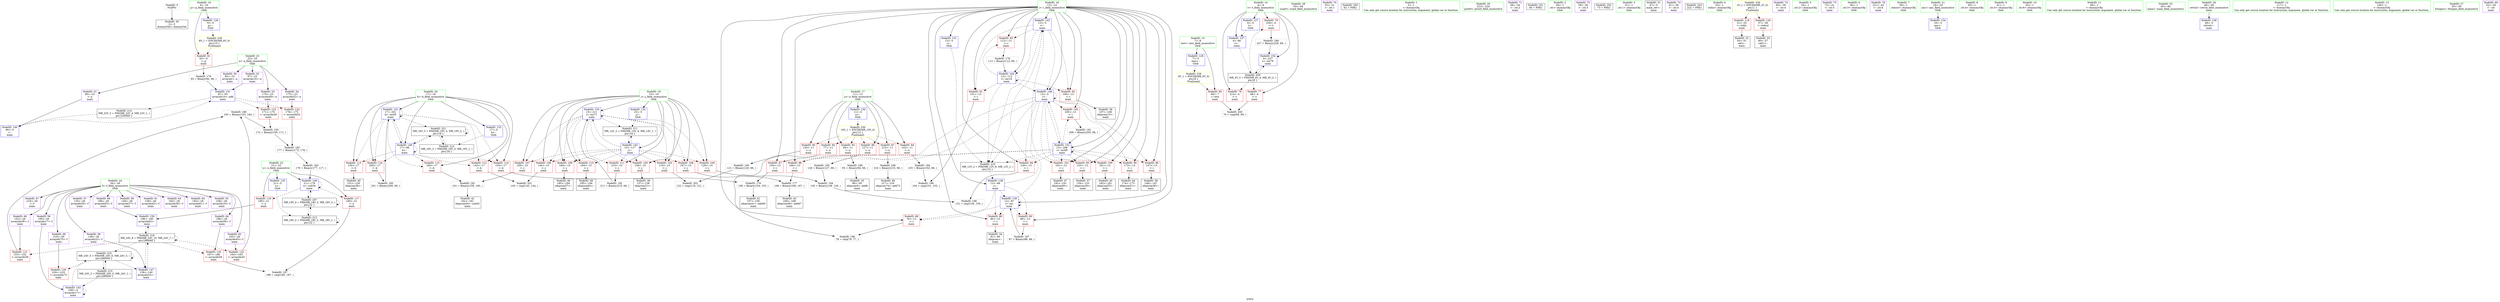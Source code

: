 digraph "SVFG" {
	label="SVFG";

	Node0x55e0814fe600 [shape=record,color=grey,label="{NodeID: 0\nNullPtr}"];
	Node0x55e0814fe600 -> Node0x55e0814fea00[style=solid];
	Node0x55e0815087b0 [shape=record,color=grey,label="{NodeID: 180\n165 = Binary(153, 164, )\n}"];
	Node0x55e0815087b0 -> Node0x55e081502e20[style=solid];
	Node0x55e0814ff9a0 [shape=record,color=red,label="{NodeID: 97\n154\<--13\n\<--i\nmain\n}"];
	Node0x55e0814ff9a0 -> Node0x55e0815081b0[style=solid];
	Node0x55e0814fe180 [shape=record,color=green,label="{NodeID: 14\n4\<--6\nt\<--t_field_insensitive\nGlob }"];
	Node0x55e0814fe180 -> Node0x55e081501c70[style=solid];
	Node0x55e0814fe180 -> Node0x55e081501d40[style=solid];
	Node0x55e0814fe180 -> Node0x55e081501e10[style=solid];
	Node0x55e0814fe180 -> Node0x55e081505530[style=solid];
	Node0x55e0814fe180 -> Node0x55e081505f00[style=solid];
	Node0x55e0814fe180 -> Node0x55e081506cd0[style=solid];
	Node0x55e081502fa0 [shape=record,color=grey,label="{NodeID: 194\n130 = Binary(128, 129, )\n}"];
	Node0x55e081502fa0 -> Node0x55e0815035a0[style=solid];
	Node0x55e081500500 [shape=record,color=red,label="{NodeID: 111\n210\<--15\n\<--j\nmain\n}"];
	Node0x55e081500500 -> Node0x55e081502ca0[style=solid];
	Node0x55e0814fe840 [shape=record,color=green,label="{NodeID: 28\n63\<--64\nscanf\<--scanf_field_insensitive\n}"];
	Node0x55e081505390 [shape=record,color=red,label="{NodeID: 125\n187\<--186\n\<--arrayidx58\nmain\n}"];
	Node0x55e081505390 -> Node0x55e081503420[style=solid];
	Node0x55e0814ff3f0 [shape=record,color=black,label="{NodeID: 42\n162\<--161\nidxprom44\<--sub43\nmain\n}"];
	Node0x55e0815060a0 [shape=record,color=blue,label="{NodeID: 139\n13\<--87\ni\<--inc\nmain\n}"];
	Node0x55e0815060a0 -> Node0x55e081502560[style=dashed];
	Node0x55e0815060a0 -> Node0x55e081502630[style=dashed];
	Node0x55e0815060a0 -> Node0x55e081502700[style=dashed];
	Node0x55e0815060a0 -> Node0x55e0815060a0[style=dashed];
	Node0x55e0815060a0 -> Node0x55e081506310[style=dashed];
	Node0x55e081500b60 [shape=record,color=purple,label="{NodeID: 56\n109\<--26\narrayidx17\<--f\nmain\n}"];
	Node0x55e081500b60 -> Node0x55e0815063e0[style=solid];
	Node0x55e081506c00 [shape=record,color=blue,label="{NodeID: 153\n15\<--211\nj\<--inc71\nmain\n}"];
	Node0x55e081506c00 -> Node0x55e0814ffe80[style=dashed];
	Node0x55e081506c00 -> Node0x55e0814fff50[style=dashed];
	Node0x55e081506c00 -> Node0x55e081500020[style=dashed];
	Node0x55e081506c00 -> Node0x55e0815000f0[style=dashed];
	Node0x55e081506c00 -> Node0x55e0815001c0[style=dashed];
	Node0x55e081506c00 -> Node0x55e081500290[style=dashed];
	Node0x55e081506c00 -> Node0x55e081500360[style=dashed];
	Node0x55e081506c00 -> Node0x55e081500430[style=dashed];
	Node0x55e081506c00 -> Node0x55e081500500[style=dashed];
	Node0x55e081506c00 -> Node0x55e081506c00[style=dashed];
	Node0x55e081506c00 -> Node0x55e081514ec0[style=dashed];
	Node0x55e0815016c0 [shape=record,color=purple,label="{NodeID: 70\n53\<--31\n\<--.str.1\nmain\n}"];
	Node0x55e0812ccd90 [shape=record,color=black,label="{NodeID: 250\n62 = PHI()\n}"];
	Node0x55e081502220 [shape=record,color=red,label="{NodeID: 84\n102\<--11\n\<--n\nmain\n}"];
	Node0x55e081502220 -> Node0x55e081508db0[style=solid];
	Node0x55e0814fdd20 [shape=record,color=green,label="{NodeID: 1\n5\<--1\n\<--dummyObj\nCan only get source location for instruction, argument, global var or function.}"];
	Node0x55e081508930 [shape=record,color=grey,label="{NodeID: 181\n161 = Binary(159, 160, )\n}"];
	Node0x55e081508930 -> Node0x55e0814ff3f0[style=solid];
	Node0x55e0814ffa70 [shape=record,color=red,label="{NodeID: 98\n166\<--13\n\<--i\nmain\n}"];
	Node0x55e0814ffa70 -> Node0x55e081508330[style=solid];
	Node0x55e0814e0650 [shape=record,color=green,label="{NodeID: 15\n7\<--8\ntest\<--test_field_insensitive\nGlob }"];
	Node0x55e0814e0650 -> Node0x55e081501ee0[style=solid];
	Node0x55e0814e0650 -> Node0x55e081505630[style=solid];
	Node0x55e081503120 [shape=record,color=grey,label="{NodeID: 195\n128 = Binary(127, 66, )\n}"];
	Node0x55e081503120 -> Node0x55e081502fa0[style=solid];
	Node0x55e0815005d0 [shape=record,color=red,label="{NodeID: 112\n143\<--17\n\<--k\nmain\n}"];
	Node0x55e0815005d0 -> Node0x55e081503a20[style=solid];
	Node0x55e0814fe900 [shape=record,color=green,label="{NodeID: 29\n223\<--224\nprintf\<--printf_field_insensitive\n}"];
	Node0x55e0815144c0 [shape=record,color=black,label="{NodeID: 209\nMR_4V_3 = PHI(MR_4V_4, MR_4V_2, )\npts\{6 \}\n}"];
	Node0x55e0815144c0 -> Node0x55e081501c70[style=dashed];
	Node0x55e0815144c0 -> Node0x55e081501d40[style=dashed];
	Node0x55e0815144c0 -> Node0x55e081501e10[style=dashed];
	Node0x55e0815144c0 -> Node0x55e081506cd0[style=dashed];
	Node0x55e081505460 [shape=record,color=red,label="{NodeID: 126\n220\<--219\n\<--arrayidx75\nmain\n}"];
	Node0x55e0814ff4c0 [shape=record,color=black,label="{NodeID: 43\n169\<--168\nidxprom48\<--add47\nmain\n}"];
	Node0x55e081518ac0 [shape=record,color=black,label="{NodeID: 223\nMR_24V_5 = PHI(MR_24V_6, MR_24V_3, )\npts\{280000 \}\n}"];
	Node0x55e081518ac0 -> Node0x55e081505460[style=dashed];
	Node0x55e081518ac0 -> Node0x55e081506720[style=dashed];
	Node0x55e081518ac0 -> Node0x55e0815162c0[style=dashed];
	Node0x55e081518ac0 -> Node0x55e081518ac0[style=dashed];
	Node0x55e081506170 [shape=record,color=blue,label="{NodeID: 140\n90\<--5\n\<--\nmain\n}"];
	Node0x55e081506170 -> Node0x55e081506240[style=dashed];
	Node0x55e081500c30 [shape=record,color=purple,label="{NodeID: 57\n135\<--26\narrayidx30\<--f\nmain\n}"];
	Node0x55e081506cd0 [shape=record,color=blue,label="{NodeID: 154\n4\<--227\nt\<--inc78\nmain\n}"];
	Node0x55e081506cd0 -> Node0x55e0815144c0[style=dashed];
	Node0x55e081501790 [shape=record,color=purple,label="{NodeID: 71\n58\<--34\n\<--.str.2\nmain\n}"];
	Node0x55e0815265d0 [shape=record,color=black,label="{NodeID: 251\n84 = PHI()\n}"];
	Node0x55e0815022f0 [shape=record,color=red,label="{NodeID: 85\n120\<--11\n\<--n\nmain\n}"];
	Node0x55e0815022f0 -> Node0x55e0815096b0[style=solid];
	Node0x55e0814e31f0 [shape=record,color=green,label="{NodeID: 2\n29\<--1\n.str\<--dummyObj\nGlob }"];
	Node0x55e081508ab0 [shape=record,color=grey,label="{NodeID: 182\n177 = Binary(172, 176, )\n}"];
	Node0x55e081508ab0 -> Node0x55e081508c30[style=solid];
	Node0x55e0814ffb40 [shape=record,color=red,label="{NodeID: 99\n173\<--13\n\<--i\nmain\n}"];
	Node0x55e0814ffb40 -> Node0x55e0814ff590[style=solid];
	Node0x55e0814e0720 [shape=record,color=green,label="{NodeID: 16\n9\<--10\np\<--p_field_insensitive\nGlob }"];
	Node0x55e0814e0720 -> Node0x55e081501fb0[style=solid];
	Node0x55e0814e0720 -> Node0x55e081505730[style=solid];
	Node0x55e0815032a0 [shape=record,color=grey,label="{NodeID: 196\n104 = cmp(101, 103, )\n}"];
	Node0x55e0815006a0 [shape=record,color=red,label="{NodeID: 113\n150\<--17\n\<--k\nmain\n}"];
	Node0x55e0815006a0 -> Node0x55e0814ff250[style=solid];
	Node0x55e0814fea00 [shape=record,color=black,label="{NodeID: 30\n2\<--3\ndummyVal\<--dummyVal\n}"];
	Node0x55e0815149c0 [shape=record,color=black,label="{NodeID: 210\nMR_12V_2 = PHI(MR_12V_9, MR_12V_1, )\npts\{14 \}\n}"];
	Node0x55e0815149c0 -> Node0x55e081505fd0[style=dashed];
	Node0x55e081505530 [shape=record,color=blue,label="{NodeID: 127\n4\<--5\nt\<--\nGlob }"];
	Node0x55e081505530 -> Node0x55e081505f00[style=dashed];
	Node0x55e0814ff590 [shape=record,color=black,label="{NodeID: 44\n174\<--173\nidxprom51\<--\nmain\n}"];
	Node0x55e081506240 [shape=record,color=blue,label="{NodeID: 141\n97\<--93\narrayidx10\<--add\nmain\n}"];
	Node0x55e081506240 -> Node0x55e0815051f0[style=dashed];
	Node0x55e081506240 -> Node0x55e0815052c0[style=dashed];
	Node0x55e081506240 -> Node0x55e081515dc0[style=dashed];
	Node0x55e081500d00 [shape=record,color=purple,label="{NodeID: 58\n138\<--26\narrayidx32\<--f\nmain\n}"];
	Node0x55e081500d00 -> Node0x55e081506720[style=solid];
	Node0x55e081501860 [shape=record,color=purple,label="{NodeID: 72\n59\<--36\n\<--.str.3\nmain\n}"];
	Node0x55e0815266d0 [shape=record,color=black,label="{NodeID: 252\n73 = PHI()\n}"];
	Node0x55e0815023c0 [shape=record,color=red,label="{NodeID: 86\n127\<--11\n\<--n\nmain\n}"];
	Node0x55e0815023c0 -> Node0x55e081503120[style=solid];
	Node0x55e0814e3280 [shape=record,color=green,label="{NodeID: 3\n31\<--1\n.str.1\<--dummyObj\nGlob }"];
	Node0x55e081508c30 [shape=record,color=grey,label="{NodeID: 183\n178 = Binary(177, 117, )\n}"];
	Node0x55e081508c30 -> Node0x55e0815068c0[style=solid];
	Node0x55e0814ffc10 [shape=record,color=red,label="{NodeID: 100\n181\<--13\n\<--i\nmain\n}"];
	Node0x55e0814ffc10 -> Node0x55e0814ff660[style=solid];
	Node0x55e0814e0820 [shape=record,color=green,label="{NodeID: 17\n11\<--12\nn\<--n_field_insensitive\nGlob }"];
	Node0x55e0814e0820 -> Node0x55e081502080[style=solid];
	Node0x55e0814e0820 -> Node0x55e081502150[style=solid];
	Node0x55e0814e0820 -> Node0x55e081502220[style=solid];
	Node0x55e0814e0820 -> Node0x55e0815022f0[style=solid];
	Node0x55e0814e0820 -> Node0x55e0815023c0[style=solid];
	Node0x55e0814e0820 -> Node0x55e081502490[style=solid];
	Node0x55e0814e0820 -> Node0x55e081505830[style=solid];
	Node0x55e081503420 [shape=record,color=grey,label="{NodeID: 197\n188 = cmp(180, 187, )\n}"];
	Node0x55e081500770 [shape=record,color=red,label="{NodeID: 114\n155\<--17\n\<--k\nmain\n}"];
	Node0x55e081500770 -> Node0x55e0815081b0[style=solid];
	Node0x55e0814feb00 [shape=record,color=black,label="{NodeID: 31\n47\<--5\nmain_ret\<--\nmain\n}"];
	Node0x55e081514ec0 [shape=record,color=black,label="{NodeID: 211\nMR_14V_2 = PHI(MR_14V_4, MR_14V_1, )\npts\{16 \}\n}"];
	Node0x55e081514ec0 -> Node0x55e081506580[style=dashed];
	Node0x55e081505630 [shape=record,color=blue,label="{NodeID: 128\n7\<--5\ntest\<--\nGlob }"];
	Node0x55e081505630 -> Node0x55e08151a5c0[style=dashed];
	Node0x55e0814ff660 [shape=record,color=black,label="{NodeID: 45\n182\<--181\nidxprom55\<--\nmain\n}"];
	Node0x55e081506310 [shape=record,color=blue,label="{NodeID: 142\n13\<--5\ni\<--\nmain\n}"];
	Node0x55e081506310 -> Node0x55e0815027d0[style=dashed];
	Node0x55e081506310 -> Node0x55e0815028a0[style=dashed];
	Node0x55e081506310 -> Node0x55e081502970[style=dashed];
	Node0x55e081506310 -> Node0x55e0815064b0[style=dashed];
	Node0x55e081506310 -> Node0x55e081506650[style=dashed];
	Node0x55e081506310 -> Node0x55e0815149c0[style=dashed];
	Node0x55e081500dd0 [shape=record,color=purple,label="{NodeID: 59\n149\<--26\narrayidx37\<--f\nmain\n}"];
	Node0x55e081501930 [shape=record,color=purple,label="{NodeID: 73\n61\<--39\n\<--.str.4\nmain\n}"];
	Node0x55e0815267d0 [shape=record,color=black,label="{NodeID: 253\n222 = PHI()\n}"];
	Node0x55e081502490 [shape=record,color=red,label="{NodeID: 87\n215\<--11\n\<--n\nmain\n}"];
	Node0x55e081502490 -> Node0x55e0815093b0[style=solid];
	Node0x55e0814e33d0 [shape=record,color=green,label="{NodeID: 4\n33\<--1\nstdin\<--dummyObj\nGlob }"];
	Node0x55e081508db0 [shape=record,color=grey,label="{NodeID: 184\n103 = Binary(102, 66, )\n}"];
	Node0x55e081508db0 -> Node0x55e0815032a0[style=solid];
	Node0x55e0814ffce0 [shape=record,color=red,label="{NodeID: 101\n191\<--13\n\<--i\nmain\n}"];
	Node0x55e0814ffce0 -> Node0x55e0814ff800[style=solid];
	Node0x55e0814e39f0 [shape=record,color=green,label="{NodeID: 18\n13\<--14\ni\<--i_field_insensitive\nGlob }"];
	Node0x55e0814e39f0 -> Node0x55e081502560[style=solid];
	Node0x55e0814e39f0 -> Node0x55e081502630[style=solid];
	Node0x55e0814e39f0 -> Node0x55e081502700[style=solid];
	Node0x55e0814e39f0 -> Node0x55e0815027d0[style=solid];
	Node0x55e0814e39f0 -> Node0x55e0815028a0[style=solid];
	Node0x55e0814e39f0 -> Node0x55e081502970[style=solid];
	Node0x55e0814e39f0 -> Node0x55e081502a40[style=solid];
	Node0x55e0814e39f0 -> Node0x55e081502b10[style=solid];
	Node0x55e0814e39f0 -> Node0x55e0814ff8d0[style=solid];
	Node0x55e0814e39f0 -> Node0x55e0814ff9a0[style=solid];
	Node0x55e0814e39f0 -> Node0x55e0814ffa70[style=solid];
	Node0x55e0814e39f0 -> Node0x55e0814ffb40[style=solid];
	Node0x55e0814e39f0 -> Node0x55e0814ffc10[style=solid];
	Node0x55e0814e39f0 -> Node0x55e0814ffce0[style=solid];
	Node0x55e0814e39f0 -> Node0x55e0814ffdb0[style=solid];
	Node0x55e0814e39f0 -> Node0x55e081505930[style=solid];
	Node0x55e0814e39f0 -> Node0x55e081505fd0[style=solid];
	Node0x55e0814e39f0 -> Node0x55e0815060a0[style=solid];
	Node0x55e0814e39f0 -> Node0x55e081506310[style=solid];
	Node0x55e0814e39f0 -> Node0x55e0815064b0[style=solid];
	Node0x55e0814e39f0 -> Node0x55e081506650[style=solid];
	Node0x55e0814e39f0 -> Node0x55e081506b30[style=solid];
	Node0x55e0815035a0 [shape=record,color=grey,label="{NodeID: 198\n131 = cmp(126, 130, )\n}"];
	Node0x55e081500840 [shape=record,color=red,label="{NodeID: 115\n160\<--17\n\<--k\nmain\n}"];
	Node0x55e081500840 -> Node0x55e081508930[style=solid];
	Node0x55e0814febd0 [shape=record,color=black,label="{NodeID: 32\n54\<--51\ncall\<--\nmain\n}"];
	Node0x55e0815153c0 [shape=record,color=black,label="{NodeID: 212\nMR_16V_2 = PHI(MR_16V_3, MR_16V_1, )\npts\{18 \}\n}"];
	Node0x55e0815153c0 -> Node0x55e0815180c0[style=dashed];
	Node0x55e081505730 [shape=record,color=blue,label="{NodeID: 129\n9\<--5\np\<--\nGlob }"];
	Node0x55e081505730 -> Node0x55e08151a6a0[style=dashed];
	Node0x55e0814ff730 [shape=record,color=black,label="{NodeID: 46\n185\<--184\nidxprom57\<--\nmain\n}"];
	Node0x55e0815199c0 [shape=record,color=yellow,style=double,label="{NodeID: 226\n2V_1 = ENCHI(MR_2V_0)\npts\{1 \}\nFun[main]}"];
	Node0x55e0815199c0 -> Node0x55e081504eb0[style=dashed];
	Node0x55e0815199c0 -> Node0x55e081504f80[style=dashed];
	Node0x55e0815063e0 [shape=record,color=blue,label="{NodeID: 143\n109\<--5\narrayidx17\<--\nmain\n}"];
	Node0x55e0815063e0 -> Node0x55e0815063e0[style=dashed];
	Node0x55e0815063e0 -> Node0x55e081518ac0[style=dashed];
	Node0x55e081500ea0 [shape=record,color=purple,label="{NodeID: 60\n152\<--26\narrayidx39\<--f\nmain\n}"];
	Node0x55e081500ea0 -> Node0x55e081505050[style=solid];
	Node0x55e081501a00 [shape=record,color=purple,label="{NodeID: 74\n83\<--39\n\<--.str.4\nmain\n}"];
	Node0x55e081502560 [shape=record,color=red,label="{NodeID: 88\n76\<--13\n\<--i\nmain\n}"];
	Node0x55e081502560 -> Node0x55e081503720[style=solid];
	Node0x55e0814e3460 [shape=record,color=green,label="{NodeID: 5\n34\<--1\n.str.2\<--dummyObj\nGlob }"];
	Node0x55e081508f30 [shape=record,color=grey,label="{NodeID: 185\n201 = Binary(200, 66, )\n}"];
	Node0x55e081508f30 -> Node0x55e081506a60[style=solid];
	Node0x55e0814ffdb0 [shape=record,color=red,label="{NodeID: 102\n205\<--13\n\<--i\nmain\n}"];
	Node0x55e0814ffdb0 -> Node0x55e081509830[style=solid];
	Node0x55e0814e3af0 [shape=record,color=green,label="{NodeID: 19\n15\<--16\nj\<--j_field_insensitive\nGlob }"];
	Node0x55e0814e3af0 -> Node0x55e0814ffe80[style=solid];
	Node0x55e0814e3af0 -> Node0x55e0814fff50[style=solid];
	Node0x55e0814e3af0 -> Node0x55e081500020[style=solid];
	Node0x55e0814e3af0 -> Node0x55e0815000f0[style=solid];
	Node0x55e0814e3af0 -> Node0x55e0815001c0[style=solid];
	Node0x55e0814e3af0 -> Node0x55e081500290[style=solid];
	Node0x55e0814e3af0 -> Node0x55e081500360[style=solid];
	Node0x55e0814e3af0 -> Node0x55e081500430[style=solid];
	Node0x55e0814e3af0 -> Node0x55e081500500[style=solid];
	Node0x55e0814e3af0 -> Node0x55e081505a30[style=solid];
	Node0x55e0814e3af0 -> Node0x55e081506580[style=solid];
	Node0x55e0814e3af0 -> Node0x55e081506c00[style=solid];
	Node0x55e081503720 [shape=record,color=grey,label="{NodeID: 199\n78 = cmp(76, 77, )\n}"];
	Node0x55e081504c40 [shape=record,color=red,label="{NodeID: 116\n200\<--17\n\<--k\nmain\n}"];
	Node0x55e081504c40 -> Node0x55e081508f30[style=solid];
	Node0x55e0814feca0 [shape=record,color=black,label="{NodeID: 33\n60\<--57\ncall1\<--\nmain\n}"];
	Node0x55e0815158c0 [shape=record,color=black,label="{NodeID: 213\nMR_18V_2 = PHI(MR_18V_3, MR_18V_1, )\npts\{22 \}\n}"];
	Node0x55e0815158c0 -> Node0x55e081513ac0[style=dashed];
	Node0x55e0815158c0 -> Node0x55e0815158c0[style=dashed];
	Node0x55e081505830 [shape=record,color=blue,label="{NodeID: 130\n11\<--5\nn\<--\nGlob }"];
	Node0x55e081505830 -> Node0x55e08151a780[style=dashed];
	Node0x55e0814ff800 [shape=record,color=black,label="{NodeID: 47\n192\<--191\nidxprom60\<--\nmain\n}"];
	Node0x55e0815064b0 [shape=record,color=blue,label="{NodeID: 144\n13\<--113\ni\<--inc19\nmain\n}"];
	Node0x55e0815064b0 -> Node0x55e0815027d0[style=dashed];
	Node0x55e0815064b0 -> Node0x55e0815028a0[style=dashed];
	Node0x55e0815064b0 -> Node0x55e081502970[style=dashed];
	Node0x55e0815064b0 -> Node0x55e0815064b0[style=dashed];
	Node0x55e0815064b0 -> Node0x55e081506650[style=dashed];
	Node0x55e0815064b0 -> Node0x55e0815149c0[style=dashed];
	Node0x55e081500f70 [shape=record,color=purple,label="{NodeID: 61\n158\<--26\narrayidx42\<--f\nmain\n}"];
	Node0x55e081501ad0 [shape=record,color=purple,label="{NodeID: 75\n72\<--41\n\<--.str.5\nmain\n}"];
	Node0x55e081502630 [shape=record,color=red,label="{NodeID: 89\n80\<--13\n\<--i\nmain\n}"];
	Node0x55e081502630 -> Node0x55e0814fed70[style=solid];
	Node0x55e0814e34f0 [shape=record,color=green,label="{NodeID: 6\n36\<--1\n.str.3\<--dummyObj\nGlob }"];
	Node0x55e0815090b0 [shape=record,color=grey,label="{NodeID: 186\n95 = Binary(94, 66, )\n}"];
	Node0x55e0815090b0 -> Node0x55e0814fee40[style=solid];
	Node0x55e0814ffe80 [shape=record,color=red,label="{NodeID: 103\n119\<--15\n\<--j\nmain\n}"];
	Node0x55e0814ffe80 -> Node0x55e08150b900[style=solid];
	Node0x55e0814e3bf0 [shape=record,color=green,label="{NodeID: 20\n17\<--18\nk\<--k_field_insensitive\nGlob }"];
	Node0x55e0814e3bf0 -> Node0x55e0815005d0[style=solid];
	Node0x55e0814e3bf0 -> Node0x55e0815006a0[style=solid];
	Node0x55e0814e3bf0 -> Node0x55e081500770[style=solid];
	Node0x55e0814e3bf0 -> Node0x55e081500840[style=solid];
	Node0x55e0814e3bf0 -> Node0x55e081504c40[style=solid];
	Node0x55e0814e3bf0 -> Node0x55e081505b30[style=solid];
	Node0x55e0814e3bf0 -> Node0x55e0815067f0[style=solid];
	Node0x55e0814e3bf0 -> Node0x55e081506a60[style=solid];
	Node0x55e0815038a0 [shape=record,color=grey,label="{NodeID: 200\n70 = cmp(68, 69, )\n}"];
	Node0x55e081504d10 [shape=record,color=red,label="{NodeID: 117\n180\<--21\n\<--x\nmain\n}"];
	Node0x55e081504d10 -> Node0x55e081503420[style=solid];
	Node0x55e0814fed70 [shape=record,color=black,label="{NodeID: 34\n81\<--80\nidxprom\<--\nmain\n}"];
	Node0x55e081515dc0 [shape=record,color=black,label="{NodeID: 214\nMR_22V_2 = PHI(MR_22V_4, MR_22V_1, )\npts\{250000 \}\n}"];
	Node0x55e081515dc0 -> Node0x55e081506170[style=dashed];
	Node0x55e081505930 [shape=record,color=blue,label="{NodeID: 131\n13\<--5\ni\<--\nGlob }"];
	Node0x55e081505930 -> Node0x55e0815149c0[style=dashed];
	Node0x55e0814e0210 [shape=record,color=black,label="{NodeID: 48\n195\<--194\nidxprom62\<--\nmain\n}"];
	Node0x55e08151a5c0 [shape=record,color=yellow,style=double,label="{NodeID: 228\n6V_1 = ENCHI(MR_6V_0)\npts\{8 \}\nFun[main]}"];
	Node0x55e08151a5c0 -> Node0x55e081501ee0[style=dashed];
	Node0x55e081506580 [shape=record,color=blue,label="{NodeID: 145\n15\<--117\nj\<--\nmain\n}"];
	Node0x55e081506580 -> Node0x55e0814ffe80[style=dashed];
	Node0x55e081506580 -> Node0x55e0814fff50[style=dashed];
	Node0x55e081506580 -> Node0x55e081500020[style=dashed];
	Node0x55e081506580 -> Node0x55e0815000f0[style=dashed];
	Node0x55e081506580 -> Node0x55e0815001c0[style=dashed];
	Node0x55e081506580 -> Node0x55e081500290[style=dashed];
	Node0x55e081506580 -> Node0x55e081500360[style=dashed];
	Node0x55e081506580 -> Node0x55e081500430[style=dashed];
	Node0x55e081506580 -> Node0x55e081500500[style=dashed];
	Node0x55e081506580 -> Node0x55e081506c00[style=dashed];
	Node0x55e081506580 -> Node0x55e081514ec0[style=dashed];
	Node0x55e081501040 [shape=record,color=purple,label="{NodeID: 62\n163\<--26\narrayidx45\<--f\nmain\n}"];
	Node0x55e081501040 -> Node0x55e081505120[style=solid];
	Node0x55e081501ba0 [shape=record,color=purple,label="{NodeID: 76\n221\<--43\n\<--.str.6\nmain\n}"];
	Node0x55e081502700 [shape=record,color=red,label="{NodeID: 90\n86\<--13\n\<--i\nmain\n}"];
	Node0x55e081502700 -> Node0x55e081509230[style=solid];
	Node0x55e0814e0030 [shape=record,color=green,label="{NodeID: 7\n38\<--1\nstdout\<--dummyObj\nGlob }"];
	Node0x55e081509230 [shape=record,color=grey,label="{NodeID: 187\n87 = Binary(86, 66, )\n}"];
	Node0x55e081509230 -> Node0x55e0815060a0[style=solid];
	Node0x55e0814fff50 [shape=record,color=red,label="{NodeID: 104\n129\<--15\n\<--j\nmain\n}"];
	Node0x55e0814fff50 -> Node0x55e081502fa0[style=solid];
	Node0x55e0814e3cf0 [shape=record,color=green,label="{NodeID: 21\n19\<--20\nans\<--ans_field_insensitive\nGlob }"];
	Node0x55e0814e3cf0 -> Node0x55e081505c30[style=solid];
	Node0x55e081503a20 [shape=record,color=grey,label="{NodeID: 201\n145 = cmp(143, 144, )\n}"];
	Node0x55e081504de0 [shape=record,color=red,label="{NodeID: 118\n190\<--21\n\<--x\nmain\n}"];
	Node0x55e081504de0 -> Node0x55e081506990[style=solid];
	Node0x55e0814fee40 [shape=record,color=black,label="{NodeID: 35\n96\<--95\nidxprom9\<--add8\nmain\n}"];
	Node0x55e0815162c0 [shape=record,color=black,label="{NodeID: 215\nMR_24V_2 = PHI(MR_24V_5, MR_24V_1, )\npts\{280000 \}\n}"];
	Node0x55e0815162c0 -> Node0x55e0815063e0[style=dashed];
	Node0x55e0815162c0 -> Node0x55e081518ac0[style=dashed];
	Node0x55e081505a30 [shape=record,color=blue,label="{NodeID: 132\n15\<--5\nj\<--\nGlob }"];
	Node0x55e081505a30 -> Node0x55e081514ec0[style=dashed];
	Node0x55e0814e02e0 [shape=record,color=black,label="{NodeID: 49\n217\<--216\nidxprom74\<--add73\nmain\n}"];
	Node0x55e08151a6a0 [shape=record,color=yellow,style=double,label="{NodeID: 229\n8V_1 = ENCHI(MR_8V_0)\npts\{10 \}\nFun[main]}"];
	Node0x55e08151a6a0 -> Node0x55e081501fb0[style=dashed];
	Node0x55e081506650 [shape=record,color=blue,label="{NodeID: 146\n13\<--5\ni\<--\nmain\n}"];
	Node0x55e081506650 -> Node0x55e081502a40[style=dashed];
	Node0x55e081506650 -> Node0x55e081502b10[style=dashed];
	Node0x55e081506650 -> Node0x55e0814ff8d0[style=dashed];
	Node0x55e081506650 -> Node0x55e0814ff9a0[style=dashed];
	Node0x55e081506650 -> Node0x55e0814ffa70[style=dashed];
	Node0x55e081506650 -> Node0x55e0814ffb40[style=dashed];
	Node0x55e081506650 -> Node0x55e0814ffc10[style=dashed];
	Node0x55e081506650 -> Node0x55e0814ffce0[style=dashed];
	Node0x55e081506650 -> Node0x55e0814ffdb0[style=dashed];
	Node0x55e081506650 -> Node0x55e081506650[style=dashed];
	Node0x55e081506650 -> Node0x55e081506b30[style=dashed];
	Node0x55e081506650 -> Node0x55e0815149c0[style=dashed];
	Node0x55e081501110 [shape=record,color=purple,label="{NodeID: 63\n183\<--26\narrayidx56\<--f\nmain\n}"];
	Node0x55e081501c70 [shape=record,color=red,label="{NodeID: 77\n68\<--4\n\<--t\nmain\n}"];
	Node0x55e081501c70 -> Node0x55e0815038a0[style=solid];
	Node0x55e0815027d0 [shape=record,color=red,label="{NodeID: 91\n101\<--13\n\<--i\nmain\n}"];
	Node0x55e0815027d0 -> Node0x55e0815032a0[style=solid];
	Node0x55e0814e00c0 [shape=record,color=green,label="{NodeID: 8\n39\<--1\n.str.4\<--dummyObj\nGlob }"];
	Node0x55e0815093b0 [shape=record,color=grey,label="{NodeID: 188\n216 = Binary(215, 66, )\n}"];
	Node0x55e0815093b0 -> Node0x55e0814e02e0[style=solid];
	Node0x55e081500020 [shape=record,color=red,label="{NodeID: 105\n136\<--15\n\<--j\nmain\n}"];
	Node0x55e081500020 -> Node0x55e0814ff0b0[style=solid];
	Node0x55e0814e3df0 [shape=record,color=green,label="{NodeID: 22\n21\<--22\nx\<--x_field_insensitive\nGlob }"];
	Node0x55e0814e3df0 -> Node0x55e081504d10[style=solid];
	Node0x55e0814e3df0 -> Node0x55e081504de0[style=solid];
	Node0x55e0814e3df0 -> Node0x55e081505d30[style=solid];
	Node0x55e0814e3df0 -> Node0x55e0815068c0[style=solid];
	Node0x55e08150b900 [shape=record,color=grey,label="{NodeID: 202\n122 = cmp(119, 121, )\n}"];
	Node0x55e081504eb0 [shape=record,color=red,label="{NodeID: 119\n51\<--33\n\<--stdin\nmain\n}"];
	Node0x55e081504eb0 -> Node0x55e0814febd0[style=solid];
	Node0x55e0814fef10 [shape=record,color=black,label="{NodeID: 36\n107\<--106\nidxprom15\<--\nmain\n}"];
	Node0x55e081505b30 [shape=record,color=blue,label="{NodeID: 133\n17\<--5\nk\<--\nGlob }"];
	Node0x55e081505b30 -> Node0x55e0815153c0[style=dashed];
	Node0x55e0814e03b0 [shape=record,color=purple,label="{NodeID: 50\n82\<--23\narrayidx\<--a\nmain\n}"];
	Node0x55e08151a780 [shape=record,color=yellow,style=double,label="{NodeID: 230\n10V_1 = ENCHI(MR_10V_0)\npts\{12 \}\nFun[main]}"];
	Node0x55e08151a780 -> Node0x55e081502080[style=dashed];
	Node0x55e08151a780 -> Node0x55e081502150[style=dashed];
	Node0x55e08151a780 -> Node0x55e081502220[style=dashed];
	Node0x55e08151a780 -> Node0x55e0815022f0[style=dashed];
	Node0x55e08151a780 -> Node0x55e0815023c0[style=dashed];
	Node0x55e08151a780 -> Node0x55e081502490[style=dashed];
	Node0x55e081506720 [shape=record,color=blue,label="{NodeID: 147\n138\<--140\narrayidx32\<--\nmain\n}"];
	Node0x55e081506720 -> Node0x55e0815171c0[style=dashed];
	Node0x55e0815011e0 [shape=record,color=purple,label="{NodeID: 64\n186\<--26\narrayidx58\<--f\nmain\n}"];
	Node0x55e0815011e0 -> Node0x55e081505390[style=solid];
	Node0x55e081501d40 [shape=record,color=red,label="{NodeID: 78\n214\<--4\n\<--t\nmain\n}"];
	Node0x55e0815028a0 [shape=record,color=red,label="{NodeID: 92\n106\<--13\n\<--i\nmain\n}"];
	Node0x55e0815028a0 -> Node0x55e0814fef10[style=solid];
	Node0x55e0814e0150 [shape=record,color=green,label="{NodeID: 9\n41\<--1\n.str.5\<--dummyObj\nGlob }"];
	Node0x55e081509530 [shape=record,color=grey,label="{NodeID: 189\n227 = Binary(226, 66, )\n}"];
	Node0x55e081509530 -> Node0x55e081506cd0[style=solid];
	Node0x55e0815000f0 [shape=record,color=red,label="{NodeID: 106\n144\<--15\n\<--j\nmain\n}"];
	Node0x55e0815000f0 -> Node0x55e081503a20[style=solid];
	Node0x55e0814e3ef0 [shape=record,color=green,label="{NodeID: 23\n23\<--25\na\<--a_field_insensitive\nGlob }"];
	Node0x55e0814e3ef0 -> Node0x55e0814e03b0[style=solid];
	Node0x55e0814e3ef0 -> Node0x55e0814e0480[style=solid];
	Node0x55e0814e3ef0 -> Node0x55e0814e0550[style=solid];
	Node0x55e0814e3ef0 -> Node0x55e0815008f0[style=solid];
	Node0x55e0814e3ef0 -> Node0x55e0815009c0[style=solid];
	Node0x55e081504f80 [shape=record,color=red,label="{NodeID: 120\n57\<--38\n\<--stdout\nmain\n}"];
	Node0x55e081504f80 -> Node0x55e0814feca0[style=solid];
	Node0x55e0814fefe0 [shape=record,color=black,label="{NodeID: 37\n134\<--133\nidxprom29\<--\nmain\n}"];
	Node0x55e081505c30 [shape=record,color=blue,label="{NodeID: 134\n19\<--5\nans\<--\nGlob }"];
	Node0x55e0814e0480 [shape=record,color=purple,label="{NodeID: 51\n90\<--23\n\<--a\nmain\n}"];
	Node0x55e0814e0480 -> Node0x55e081506170[style=solid];
	Node0x55e0815067f0 [shape=record,color=blue,label="{NodeID: 148\n17\<--66\nk\<--\nmain\n}"];
	Node0x55e0815067f0 -> Node0x55e0815005d0[style=dashed];
	Node0x55e0815067f0 -> Node0x55e0815006a0[style=dashed];
	Node0x55e0815067f0 -> Node0x55e081500770[style=dashed];
	Node0x55e0815067f0 -> Node0x55e081500840[style=dashed];
	Node0x55e0815067f0 -> Node0x55e081504c40[style=dashed];
	Node0x55e0815067f0 -> Node0x55e0815067f0[style=dashed];
	Node0x55e0815067f0 -> Node0x55e081506a60[style=dashed];
	Node0x55e0815067f0 -> Node0x55e0815180c0[style=dashed];
	Node0x55e0815012b0 [shape=record,color=purple,label="{NodeID: 65\n193\<--26\narrayidx61\<--f\nmain\n}"];
	Node0x55e081501e10 [shape=record,color=red,label="{NodeID: 79\n226\<--4\n\<--t\nmain\n}"];
	Node0x55e081501e10 -> Node0x55e081509530[style=solid];
	Node0x55e0815081b0 [shape=record,color=grey,label="{NodeID: 176\n156 = Binary(154, 155, )\n}"];
	Node0x55e0815081b0 -> Node0x55e0814ff320[style=solid];
	Node0x55e081502970 [shape=record,color=red,label="{NodeID: 93\n112\<--13\n\<--i\nmain\n}"];
	Node0x55e081502970 -> Node0x55e0815084b0[style=solid];
	Node0x55e0814e09f0 [shape=record,color=green,label="{NodeID: 10\n43\<--1\n.str.6\<--dummyObj\nGlob }"];
	Node0x55e0815096b0 [shape=record,color=grey,label="{NodeID: 190\n121 = Binary(120, 66, )\n}"];
	Node0x55e0815096b0 -> Node0x55e08150b900[style=solid];
	Node0x55e0815001c0 [shape=record,color=red,label="{NodeID: 107\n159\<--15\n\<--j\nmain\n}"];
	Node0x55e0815001c0 -> Node0x55e081508930[style=solid];
	Node0x55e0814e3ff0 [shape=record,color=green,label="{NodeID: 24\n26\<--28\nf\<--f_field_insensitive\nGlob }"];
	Node0x55e0814e3ff0 -> Node0x55e081500a90[style=solid];
	Node0x55e0814e3ff0 -> Node0x55e081500b60[style=solid];
	Node0x55e0814e3ff0 -> Node0x55e081500c30[style=solid];
	Node0x55e0814e3ff0 -> Node0x55e081500d00[style=solid];
	Node0x55e0814e3ff0 -> Node0x55e081500dd0[style=solid];
	Node0x55e0814e3ff0 -> Node0x55e081500ea0[style=solid];
	Node0x55e0814e3ff0 -> Node0x55e081500f70[style=solid];
	Node0x55e0814e3ff0 -> Node0x55e081501040[style=solid];
	Node0x55e0814e3ff0 -> Node0x55e081501110[style=solid];
	Node0x55e0814e3ff0 -> Node0x55e0815011e0[style=solid];
	Node0x55e0814e3ff0 -> Node0x55e0815012b0[style=solid];
	Node0x55e0814e3ff0 -> Node0x55e081501380[style=solid];
	Node0x55e0814e3ff0 -> Node0x55e081501450[style=solid];
	Node0x55e0814e3ff0 -> Node0x55e081501520[style=solid];
	Node0x55e081505050 [shape=record,color=red,label="{NodeID: 121\n153\<--152\n\<--arrayidx39\nmain\n}"];
	Node0x55e081505050 -> Node0x55e0815087b0[style=solid];
	Node0x55e0814ff0b0 [shape=record,color=black,label="{NodeID: 38\n137\<--136\nidxprom31\<--\nmain\n}"];
	Node0x55e0815171c0 [shape=record,color=black,label="{NodeID: 218\nMR_24V_8 = PHI(MR_24V_10, MR_24V_7, )\npts\{280000 \}\n}"];
	Node0x55e0815171c0 -> Node0x55e081505050[style=dashed];
	Node0x55e0815171c0 -> Node0x55e081505120[style=dashed];
	Node0x55e0815171c0 -> Node0x55e081505390[style=dashed];
	Node0x55e0815171c0 -> Node0x55e081506720[style=dashed];
	Node0x55e0815171c0 -> Node0x55e081506990[style=dashed];
	Node0x55e0815171c0 -> Node0x55e0815171c0[style=dashed];
	Node0x55e0815171c0 -> Node0x55e081518ac0[style=dashed];
	Node0x55e081505d30 [shape=record,color=blue,label="{NodeID: 135\n21\<--5\nx\<--\nGlob }"];
	Node0x55e081505d30 -> Node0x55e0815158c0[style=dashed];
	Node0x55e0814e0550 [shape=record,color=purple,label="{NodeID: 52\n97\<--23\narrayidx10\<--a\nmain\n}"];
	Node0x55e0814e0550 -> Node0x55e081506240[style=solid];
	Node0x55e0815068c0 [shape=record,color=blue,label="{NodeID: 149\n21\<--178\nx\<--sub54\nmain\n}"];
	Node0x55e0815068c0 -> Node0x55e081504d10[style=dashed];
	Node0x55e0815068c0 -> Node0x55e081504de0[style=dashed];
	Node0x55e0815068c0 -> Node0x55e0815068c0[style=dashed];
	Node0x55e0815068c0 -> Node0x55e081513ac0[style=dashed];
	Node0x55e081501380 [shape=record,color=purple,label="{NodeID: 66\n196\<--26\narrayidx63\<--f\nmain\n}"];
	Node0x55e081501380 -> Node0x55e081506990[style=solid];
	Node0x55e081501ee0 [shape=record,color=red,label="{NodeID: 80\n69\<--7\n\<--test\nmain\n}"];
	Node0x55e081501ee0 -> Node0x55e0815038a0[style=solid];
	Node0x55e081508330 [shape=record,color=grey,label="{NodeID: 177\n168 = Binary(166, 167, )\n}"];
	Node0x55e081508330 -> Node0x55e0814ff4c0[style=solid];
	Node0x55e081502a40 [shape=record,color=red,label="{NodeID: 94\n126\<--13\n\<--i\nmain\n}"];
	Node0x55e081502a40 -> Node0x55e0815035a0[style=solid];
	Node0x55e0814e0ac0 [shape=record,color=green,label="{NodeID: 11\n66\<--1\n\<--dummyObj\nCan only get source location for instruction, argument, global var or function.}"];
	Node0x55e081509830 [shape=record,color=grey,label="{NodeID: 191\n206 = Binary(205, 66, )\n}"];
	Node0x55e081509830 -> Node0x55e081506b30[style=solid];
	Node0x55e081500290 [shape=record,color=red,label="{NodeID: 108\n167\<--15\n\<--j\nmain\n}"];
	Node0x55e081500290 -> Node0x55e081508330[style=solid];
	Node0x55e0814fe690 [shape=record,color=green,label="{NodeID: 25\n45\<--46\nmain\<--main_field_insensitive\n}"];
	Node0x55e081505120 [shape=record,color=red,label="{NodeID: 122\n164\<--163\n\<--arrayidx45\nmain\n}"];
	Node0x55e081505120 -> Node0x55e0815087b0[style=solid];
	Node0x55e0814ff180 [shape=record,color=black,label="{NodeID: 39\n148\<--147\nidxprom36\<--\nmain\n}"];
	Node0x55e081505e30 [shape=record,color=blue,label="{NodeID: 136\n48\<--5\nretval\<--\nmain\n}"];
	Node0x55e0815008f0 [shape=record,color=purple,label="{NodeID: 53\n170\<--23\narrayidx49\<--a\nmain\n}"];
	Node0x55e0815008f0 -> Node0x55e0815051f0[style=solid];
	Node0x55e081506990 [shape=record,color=blue,label="{NodeID: 150\n196\<--190\narrayidx63\<--\nmain\n}"];
	Node0x55e081506990 -> Node0x55e0815171c0[style=dashed];
	Node0x55e081501450 [shape=record,color=purple,label="{NodeID: 67\n218\<--26\n\<--f\nmain\n}"];
	Node0x55e081501fb0 [shape=record,color=red,label="{NodeID: 81\n92\<--9\n\<--p\nmain\n}"];
	Node0x55e081501fb0 -> Node0x55e081508630[style=solid];
	Node0x55e0815084b0 [shape=record,color=grey,label="{NodeID: 178\n113 = Binary(112, 66, )\n}"];
	Node0x55e0815084b0 -> Node0x55e0815064b0[style=solid];
	Node0x55e081502b10 [shape=record,color=red,label="{NodeID: 95\n133\<--13\n\<--i\nmain\n}"];
	Node0x55e081502b10 -> Node0x55e0814fefe0[style=solid];
	Node0x55e0814fe020 [shape=record,color=green,label="{NodeID: 12\n117\<--1\n\<--dummyObj\nCan only get source location for instruction, argument, global var or function.}"];
	Node0x55e081502ca0 [shape=record,color=grey,label="{NodeID: 192\n211 = Binary(210, 66, )\n}"];
	Node0x55e081502ca0 -> Node0x55e081506c00[style=solid];
	Node0x55e081500360 [shape=record,color=red,label="{NodeID: 109\n184\<--15\n\<--j\nmain\n}"];
	Node0x55e081500360 -> Node0x55e0814ff730[style=solid];
	Node0x55e0814fe720 [shape=record,color=green,label="{NodeID: 26\n48\<--49\nretval\<--retval_field_insensitive\nmain\n}"];
	Node0x55e0814fe720 -> Node0x55e081505e30[style=solid];
	Node0x55e0815051f0 [shape=record,color=red,label="{NodeID: 123\n171\<--170\n\<--arrayidx49\nmain\n}"];
	Node0x55e0815051f0 -> Node0x55e081502e20[style=solid];
	Node0x55e0814ff250 [shape=record,color=black,label="{NodeID: 40\n151\<--150\nidxprom38\<--\nmain\n}"];
	Node0x55e081505f00 [shape=record,color=blue,label="{NodeID: 137\n4\<--66\nt\<--\nmain\n}"];
	Node0x55e081505f00 -> Node0x55e0815144c0[style=dashed];
	Node0x55e0815009c0 [shape=record,color=purple,label="{NodeID: 54\n175\<--23\narrayidx52\<--a\nmain\n}"];
	Node0x55e0815009c0 -> Node0x55e0815052c0[style=solid];
	Node0x55e081506a60 [shape=record,color=blue,label="{NodeID: 151\n17\<--201\nk\<--inc65\nmain\n}"];
	Node0x55e081506a60 -> Node0x55e0815005d0[style=dashed];
	Node0x55e081506a60 -> Node0x55e0815006a0[style=dashed];
	Node0x55e081506a60 -> Node0x55e081500770[style=dashed];
	Node0x55e081506a60 -> Node0x55e081500840[style=dashed];
	Node0x55e081506a60 -> Node0x55e081504c40[style=dashed];
	Node0x55e081506a60 -> Node0x55e0815067f0[style=dashed];
	Node0x55e081506a60 -> Node0x55e081506a60[style=dashed];
	Node0x55e081506a60 -> Node0x55e0815180c0[style=dashed];
	Node0x55e081501520 [shape=record,color=purple,label="{NodeID: 68\n219\<--26\narrayidx75\<--f\nmain\n}"];
	Node0x55e081501520 -> Node0x55e081505460[style=solid];
	Node0x55e081502080 [shape=record,color=red,label="{NodeID: 82\n77\<--11\n\<--n\nmain\n}"];
	Node0x55e081502080 -> Node0x55e081503720[style=solid];
	Node0x55e081508630 [shape=record,color=grey,label="{NodeID: 179\n93 = Binary(92, 66, )\n}"];
	Node0x55e081508630 -> Node0x55e081506240[style=solid];
	Node0x55e0814ff8d0 [shape=record,color=red,label="{NodeID: 96\n147\<--13\n\<--i\nmain\n}"];
	Node0x55e0814ff8d0 -> Node0x55e0814ff180[style=solid];
	Node0x55e0814fe0b0 [shape=record,color=green,label="{NodeID: 13\n140\<--1\n\<--dummyObj\nCan only get source location for instruction, argument, global var or function.}"];
	Node0x55e081502e20 [shape=record,color=grey,label="{NodeID: 193\n172 = Binary(165, 171, )\n}"];
	Node0x55e081502e20 -> Node0x55e081508ab0[style=solid];
	Node0x55e081500430 [shape=record,color=red,label="{NodeID: 110\n194\<--15\n\<--j\nmain\n}"];
	Node0x55e081500430 -> Node0x55e0814e0210[style=solid];
	Node0x55e0814fe7b0 [shape=record,color=green,label="{NodeID: 27\n55\<--56\nfreopen\<--freopen_field_insensitive\n}"];
	Node0x55e081513ac0 [shape=record,color=black,label="{NodeID: 207\nMR_18V_4 = PHI(MR_18V_5, MR_18V_3, )\npts\{22 \}\n}"];
	Node0x55e081513ac0 -> Node0x55e0815068c0[style=dashed];
	Node0x55e081513ac0 -> Node0x55e081513ac0[style=dashed];
	Node0x55e081513ac0 -> Node0x55e0815158c0[style=dashed];
	Node0x55e0815052c0 [shape=record,color=red,label="{NodeID: 124\n176\<--175\n\<--arrayidx52\nmain\n}"];
	Node0x55e0815052c0 -> Node0x55e081508ab0[style=solid];
	Node0x55e0814ff320 [shape=record,color=black,label="{NodeID: 41\n157\<--156\nidxprom41\<--add40\nmain\n}"];
	Node0x55e0815180c0 [shape=record,color=black,label="{NodeID: 221\nMR_16V_3 = PHI(MR_16V_4, MR_16V_2, )\npts\{18 \}\n}"];
	Node0x55e0815180c0 -> Node0x55e0815067f0[style=dashed];
	Node0x55e0815180c0 -> Node0x55e0815153c0[style=dashed];
	Node0x55e0815180c0 -> Node0x55e0815180c0[style=dashed];
	Node0x55e081505fd0 [shape=record,color=blue,label="{NodeID: 138\n13\<--66\ni\<--\nmain\n}"];
	Node0x55e081505fd0 -> Node0x55e081502560[style=dashed];
	Node0x55e081505fd0 -> Node0x55e081502630[style=dashed];
	Node0x55e081505fd0 -> Node0x55e081502700[style=dashed];
	Node0x55e081505fd0 -> Node0x55e0815060a0[style=dashed];
	Node0x55e081505fd0 -> Node0x55e081506310[style=dashed];
	Node0x55e081500a90 [shape=record,color=purple,label="{NodeID: 55\n108\<--26\narrayidx16\<--f\nmain\n}"];
	Node0x55e081506b30 [shape=record,color=blue,label="{NodeID: 152\n13\<--206\ni\<--inc68\nmain\n}"];
	Node0x55e081506b30 -> Node0x55e081502a40[style=dashed];
	Node0x55e081506b30 -> Node0x55e081502b10[style=dashed];
	Node0x55e081506b30 -> Node0x55e0814ff8d0[style=dashed];
	Node0x55e081506b30 -> Node0x55e0814ff9a0[style=dashed];
	Node0x55e081506b30 -> Node0x55e0814ffa70[style=dashed];
	Node0x55e081506b30 -> Node0x55e0814ffb40[style=dashed];
	Node0x55e081506b30 -> Node0x55e0814ffc10[style=dashed];
	Node0x55e081506b30 -> Node0x55e0814ffce0[style=dashed];
	Node0x55e081506b30 -> Node0x55e0814ffdb0[style=dashed];
	Node0x55e081506b30 -> Node0x55e081506650[style=dashed];
	Node0x55e081506b30 -> Node0x55e081506b30[style=dashed];
	Node0x55e081506b30 -> Node0x55e0815149c0[style=dashed];
	Node0x55e0815015f0 [shape=record,color=purple,label="{NodeID: 69\n52\<--29\n\<--.str\nmain\n}"];
	Node0x55e081502150 [shape=record,color=red,label="{NodeID: 83\n94\<--11\n\<--n\nmain\n}"];
	Node0x55e081502150 -> Node0x55e0815090b0[style=solid];
}
